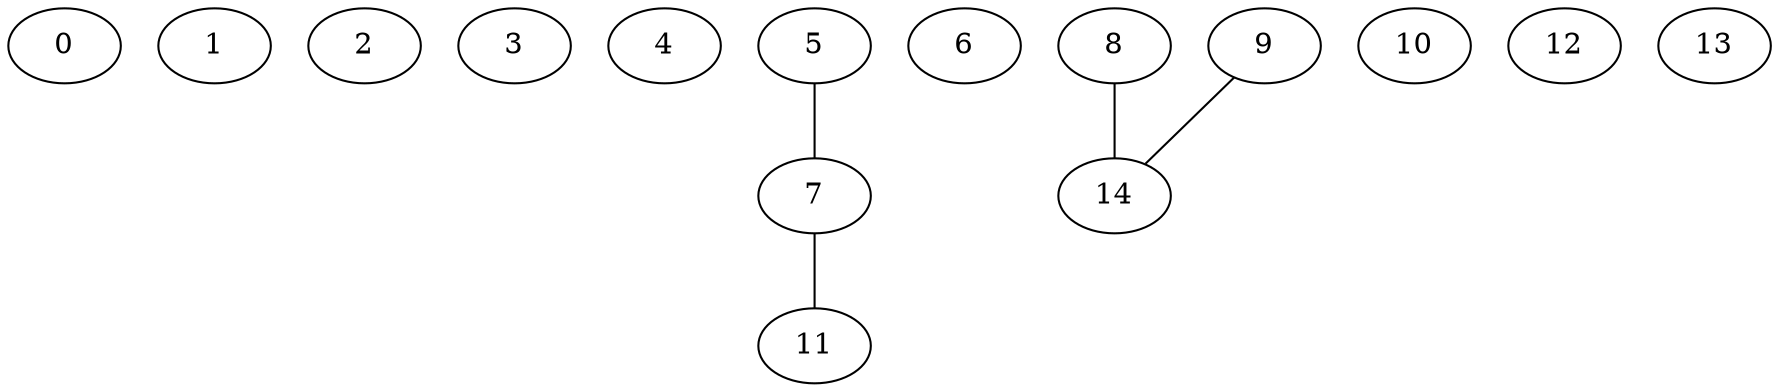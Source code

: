 strict graph {
0;
1;
2;
3;
4;
5;
6;
7;
8;
9;
10;
11;
12;
13;
14;
5 -- 7 [weight=7];
7 -- 11 [weight=8];
8 -- 14 [weight=7];
9 -- 14 [weight=4];
}
